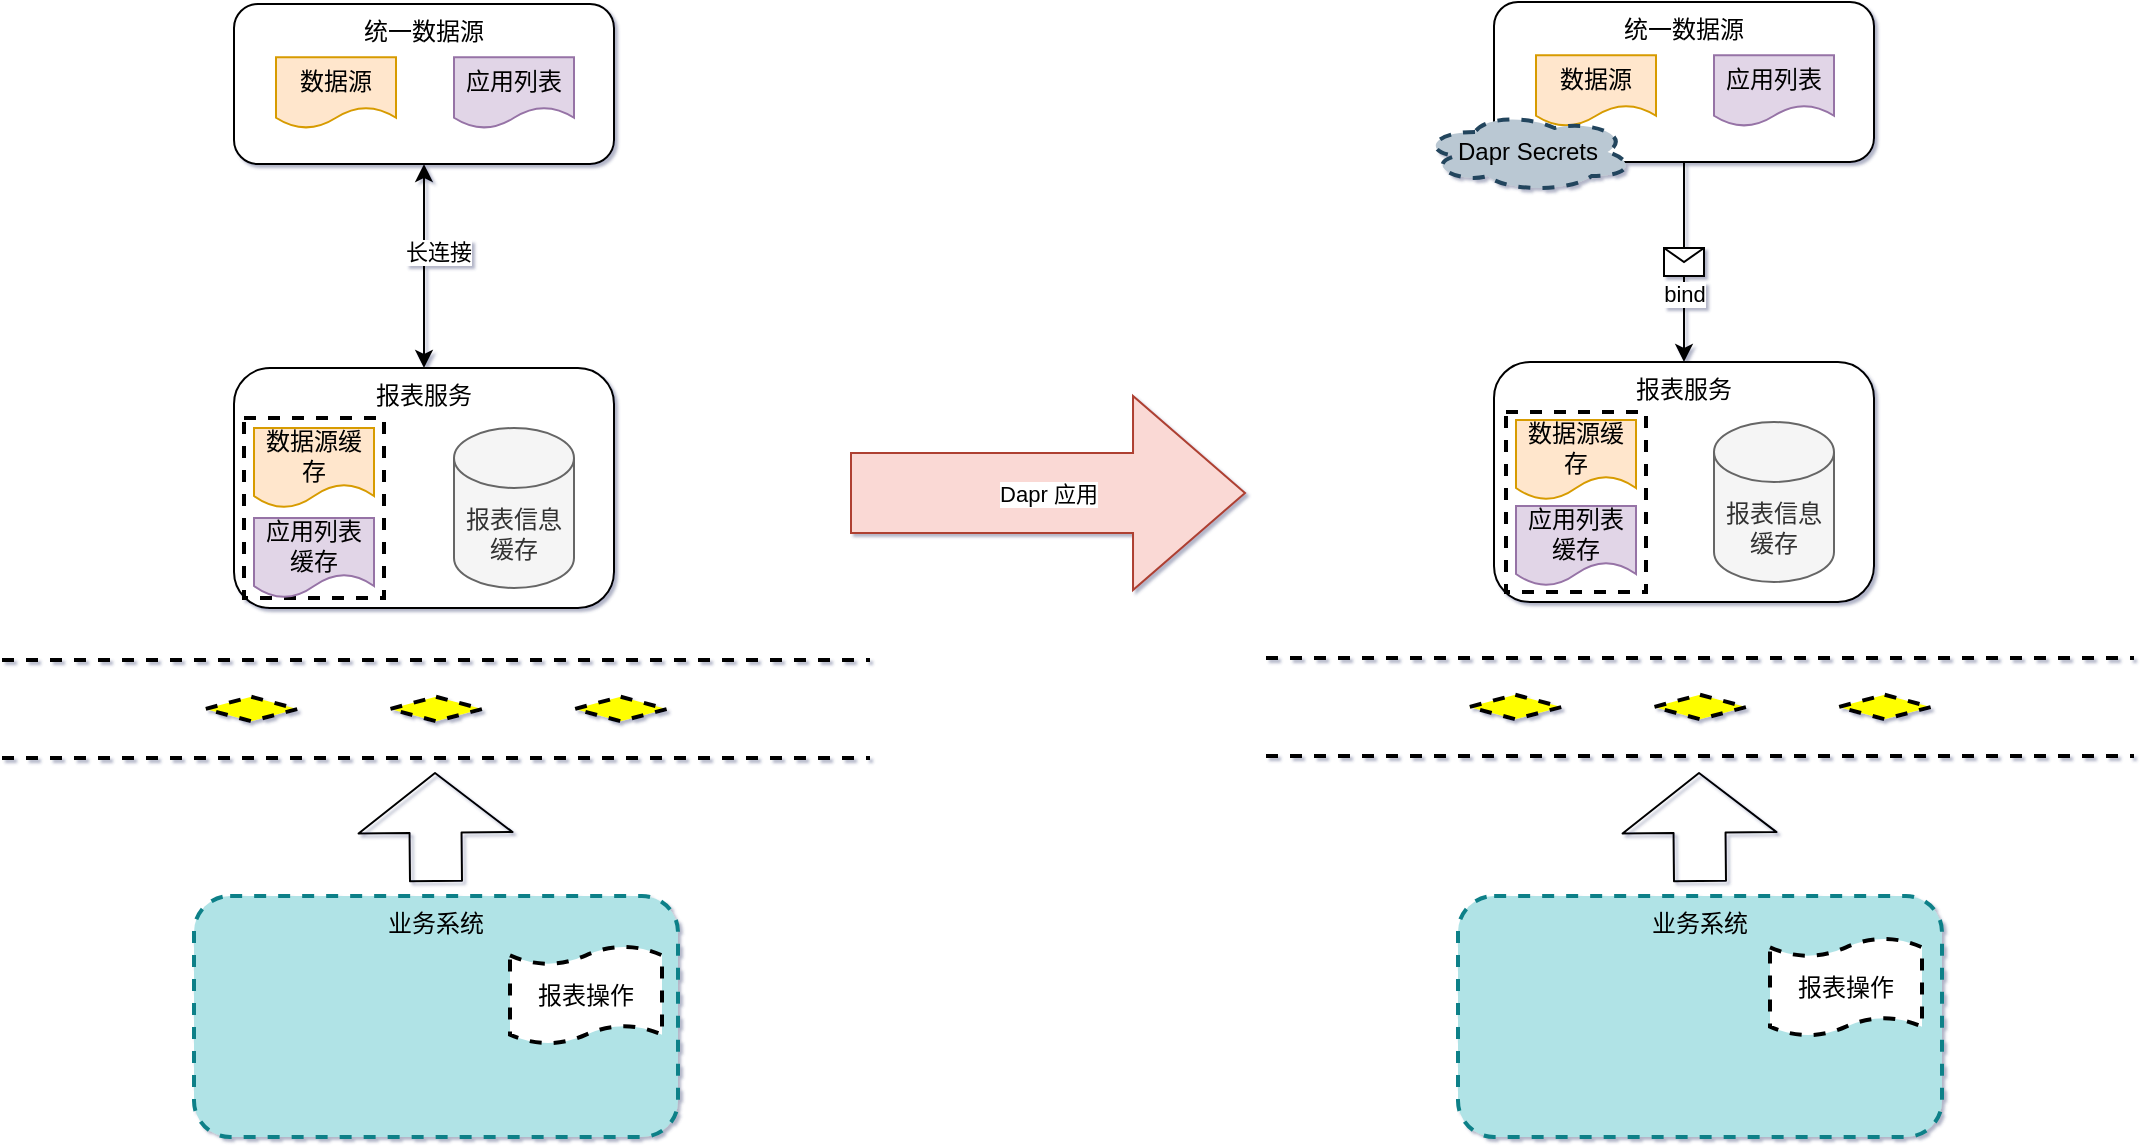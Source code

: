 <mxfile version="16.1.0" type="github">
  <diagram id="7w544GJsyX862CSMcGT0" name="第 1 页">
    <mxGraphModel dx="1397" dy="1972" grid="0" gridSize="10" guides="1" tooltips="1" connect="1" arrows="1" fold="1" page="0" pageScale="1" pageWidth="827" pageHeight="1169" background="none" math="0" shadow="1">
      <root>
        <mxCell id="0" />
        <mxCell id="1" parent="0" />
        <mxCell id="88eacg_ynGGg2qezlieB-27" value="" style="group;" vertex="1" connectable="0" parent="1">
          <mxGeometry x="770" y="-986" width="190" height="120" as="geometry" />
        </mxCell>
        <mxCell id="88eacg_ynGGg2qezlieB-2" value="报表服务" style="rounded=1;whiteSpace=wrap;html=1;verticalAlign=top;" vertex="1" parent="88eacg_ynGGg2qezlieB-27">
          <mxGeometry y="10" width="190" height="120" as="geometry" />
        </mxCell>
        <mxCell id="88eacg_ynGGg2qezlieB-24" value="报表信息缓存" style="shape=cylinder3;whiteSpace=wrap;html=1;boundedLbl=1;backgroundOutline=1;size=15;fillColor=#f5f5f5;fontColor=#333333;strokeColor=#666666;" vertex="1" parent="88eacg_ynGGg2qezlieB-27">
          <mxGeometry x="110" y="40" width="60" height="80" as="geometry" />
        </mxCell>
        <mxCell id="88eacg_ynGGg2qezlieB-63" value="" style="rounded=0;whiteSpace=wrap;html=1;dashed=1;strokeWidth=2;" vertex="1" parent="88eacg_ynGGg2qezlieB-27">
          <mxGeometry x="6" y="35" width="70" height="90" as="geometry" />
        </mxCell>
        <mxCell id="88eacg_ynGGg2qezlieB-61" value="应用列表缓存" style="shape=document;whiteSpace=wrap;html=1;boundedLbl=1;fillColor=#e1d5e7;strokeColor=#9673a6;" vertex="1" parent="88eacg_ynGGg2qezlieB-27">
          <mxGeometry x="11" y="82" width="60" height="40" as="geometry" />
        </mxCell>
        <mxCell id="88eacg_ynGGg2qezlieB-62" value="数据源缓存" style="shape=document;whiteSpace=wrap;html=1;boundedLbl=1;fillColor=#ffe6cc;strokeColor=#d79b00;" vertex="1" parent="88eacg_ynGGg2qezlieB-27">
          <mxGeometry x="11" y="39" width="60" height="40" as="geometry" />
        </mxCell>
        <mxCell id="88eacg_ynGGg2qezlieB-4" value="" style="endArrow=classic;html=1;rounded=0;entryX=0.5;entryY=0;entryDx=0;entryDy=0;exitX=0.5;exitY=1;exitDx=0;exitDy=0;" edge="1" parent="1" source="88eacg_ynGGg2qezlieB-17" target="88eacg_ynGGg2qezlieB-2">
          <mxGeometry relative="1" as="geometry">
            <mxPoint x="562" y="-910" as="sourcePoint" />
            <mxPoint x="672" y="-910.5" as="targetPoint" />
          </mxGeometry>
        </mxCell>
        <mxCell id="88eacg_ynGGg2qezlieB-5" value="" style="shape=message;html=1;outlineConnect=0;" vertex="1" parent="88eacg_ynGGg2qezlieB-4">
          <mxGeometry width="20" height="14" relative="1" as="geometry">
            <mxPoint x="-10" y="-7" as="offset" />
          </mxGeometry>
        </mxCell>
        <mxCell id="88eacg_ynGGg2qezlieB-74" value="bind" style="edgeLabel;html=1;align=center;verticalAlign=middle;resizable=0;points=[];" vertex="1" connectable="0" parent="88eacg_ynGGg2qezlieB-4">
          <mxGeometry x="0.32" relative="1" as="geometry">
            <mxPoint as="offset" />
          </mxGeometry>
        </mxCell>
        <mxCell id="88eacg_ynGGg2qezlieB-28" value="" style="group;" vertex="1" connectable="0" parent="1">
          <mxGeometry x="770" y="-1156" width="190" height="99" as="geometry" />
        </mxCell>
        <mxCell id="88eacg_ynGGg2qezlieB-17" value="统一数据源" style="rounded=1;whiteSpace=wrap;html=1;verticalAlign=top;" vertex="1" parent="88eacg_ynGGg2qezlieB-28">
          <mxGeometry width="190" height="80" as="geometry" />
        </mxCell>
        <mxCell id="88eacg_ynGGg2qezlieB-18" value="数据源" style="shape=document;whiteSpace=wrap;html=1;boundedLbl=1;fillColor=#ffe6cc;strokeColor=#d79b00;" vertex="1" parent="88eacg_ynGGg2qezlieB-28">
          <mxGeometry x="21" y="26.667" width="60" height="35.556" as="geometry" />
        </mxCell>
        <mxCell id="88eacg_ynGGg2qezlieB-19" value="应用列表" style="shape=document;whiteSpace=wrap;html=1;boundedLbl=1;fillColor=#e1d5e7;strokeColor=#9673a6;" vertex="1" parent="88eacg_ynGGg2qezlieB-28">
          <mxGeometry x="110" y="26.667" width="60" height="35.556" as="geometry" />
        </mxCell>
        <mxCell id="88eacg_ynGGg2qezlieB-76" value="Dapr Secrets" style="ellipse;shape=cloud;whiteSpace=wrap;html=1;dashed=1;strokeWidth=2;fillColor=#bac8d3;strokeColor=#23445d;" vertex="1" parent="88eacg_ynGGg2qezlieB-28">
          <mxGeometry x="-36" y="55" width="106" height="40" as="geometry" />
        </mxCell>
        <mxCell id="88eacg_ynGGg2qezlieB-39" value="" style="group;" vertex="1" connectable="0" parent="1">
          <mxGeometry x="140" y="-978" width="190" height="140" as="geometry" />
        </mxCell>
        <mxCell id="88eacg_ynGGg2qezlieB-53" value="" style="group" vertex="1" connectable="0" parent="88eacg_ynGGg2qezlieB-39">
          <mxGeometry y="5" width="190" height="120" as="geometry" />
        </mxCell>
        <mxCell id="88eacg_ynGGg2qezlieB-40" value="报表服务" style="rounded=1;whiteSpace=wrap;html=1;verticalAlign=top;" vertex="1" parent="88eacg_ynGGg2qezlieB-53">
          <mxGeometry width="190" height="120" as="geometry" />
        </mxCell>
        <mxCell id="88eacg_ynGGg2qezlieB-52" value="" style="rounded=0;whiteSpace=wrap;html=1;dashed=1;strokeWidth=2;" vertex="1" parent="88eacg_ynGGg2qezlieB-53">
          <mxGeometry x="5" y="25" width="70" height="90" as="geometry" />
        </mxCell>
        <mxCell id="88eacg_ynGGg2qezlieB-41" value="数据源缓存" style="shape=document;whiteSpace=wrap;html=1;boundedLbl=1;fillColor=#ffe6cc;strokeColor=#d79b00;" vertex="1" parent="88eacg_ynGGg2qezlieB-53">
          <mxGeometry x="10" y="30" width="60" height="40" as="geometry" />
        </mxCell>
        <mxCell id="88eacg_ynGGg2qezlieB-42" value="应用列表缓存" style="shape=document;whiteSpace=wrap;html=1;boundedLbl=1;fillColor=#e1d5e7;strokeColor=#9673a6;" vertex="1" parent="88eacg_ynGGg2qezlieB-53">
          <mxGeometry x="10" y="75" width="60" height="40" as="geometry" />
        </mxCell>
        <mxCell id="88eacg_ynGGg2qezlieB-43" value="报表信息缓存" style="shape=cylinder3;whiteSpace=wrap;html=1;boundedLbl=1;backgroundOutline=1;size=15;fillColor=#f5f5f5;fontColor=#333333;strokeColor=#666666;" vertex="1" parent="88eacg_ynGGg2qezlieB-53">
          <mxGeometry x="110" y="30" width="60" height="80" as="geometry" />
        </mxCell>
        <mxCell id="88eacg_ynGGg2qezlieB-44" value="" style="group;" vertex="1" connectable="0" parent="1">
          <mxGeometry x="140" y="-1155" width="190" height="80" as="geometry" />
        </mxCell>
        <mxCell id="88eacg_ynGGg2qezlieB-45" value="统一数据源" style="rounded=1;whiteSpace=wrap;html=1;verticalAlign=top;" vertex="1" parent="88eacg_ynGGg2qezlieB-44">
          <mxGeometry width="190" height="80" as="geometry" />
        </mxCell>
        <mxCell id="88eacg_ynGGg2qezlieB-46" value="数据源" style="shape=document;whiteSpace=wrap;html=1;boundedLbl=1;fillColor=#ffe6cc;strokeColor=#d79b00;" vertex="1" parent="88eacg_ynGGg2qezlieB-44">
          <mxGeometry x="21" y="26.667" width="60" height="35.556" as="geometry" />
        </mxCell>
        <mxCell id="88eacg_ynGGg2qezlieB-47" value="应用列表" style="shape=document;whiteSpace=wrap;html=1;boundedLbl=1;fillColor=#e1d5e7;strokeColor=#9673a6;" vertex="1" parent="88eacg_ynGGg2qezlieB-44">
          <mxGeometry x="110" y="26.667" width="60" height="35.556" as="geometry" />
        </mxCell>
        <mxCell id="88eacg_ynGGg2qezlieB-48" value="Dapr 应用" style="shape=flexArrow;endArrow=classic;html=1;rounded=0;endWidth=56;endSize=18.33;width=40;fillColor=#fad9d5;strokeColor=#ae4132;" edge="1" parent="1">
          <mxGeometry width="50" height="50" relative="1" as="geometry">
            <mxPoint x="448" y="-910.5" as="sourcePoint" />
            <mxPoint x="646" y="-910.5" as="targetPoint" />
          </mxGeometry>
        </mxCell>
        <mxCell id="88eacg_ynGGg2qezlieB-49" value="" style="endArrow=classic;startArrow=classic;html=1;rounded=0;entryX=0.5;entryY=1;entryDx=0;entryDy=0;exitX=0.5;exitY=0;exitDx=0;exitDy=0;" edge="1" parent="1" source="88eacg_ynGGg2qezlieB-40" target="88eacg_ynGGg2qezlieB-45">
          <mxGeometry width="50" height="50" relative="1" as="geometry">
            <mxPoint x="117" y="-988" as="sourcePoint" />
            <mxPoint x="167" y="-1038" as="targetPoint" />
          </mxGeometry>
        </mxCell>
        <mxCell id="88eacg_ynGGg2qezlieB-51" value="长连接" style="edgeLabel;html=1;align=center;verticalAlign=middle;resizable=0;points=[];" vertex="1" connectable="0" parent="88eacg_ynGGg2qezlieB-49">
          <mxGeometry x="-0.125" y="-3" relative="1" as="geometry">
            <mxPoint x="4" y="-14" as="offset" />
          </mxGeometry>
        </mxCell>
        <mxCell id="88eacg_ynGGg2qezlieB-77" value="" style="verticalLabelPosition=bottom;verticalAlign=top;html=1;shape=mxgraph.flowchart.parallel_mode;pointerEvents=1;dashed=1;strokeWidth=2;" vertex="1" parent="1">
          <mxGeometry x="24" y="-827" width="434" height="49" as="geometry" />
        </mxCell>
        <mxCell id="88eacg_ynGGg2qezlieB-78" value="" style="verticalLabelPosition=bottom;verticalAlign=top;html=1;shape=mxgraph.flowchart.parallel_mode;pointerEvents=1;dashed=1;strokeWidth=2;" vertex="1" parent="1">
          <mxGeometry x="656" y="-828" width="434" height="49" as="geometry" />
        </mxCell>
        <mxCell id="88eacg_ynGGg2qezlieB-79" value="业务系统" style="rounded=1;whiteSpace=wrap;html=1;verticalAlign=top;dashed=1;strokeWidth=2;fillColor=#b0e3e6;strokeColor=#0e8088;" vertex="1" parent="1">
          <mxGeometry x="120" y="-709" width="242" height="120.5" as="geometry" />
        </mxCell>
        <mxCell id="88eacg_ynGGg2qezlieB-82" value="业务系统" style="rounded=1;whiteSpace=wrap;html=1;verticalAlign=top;dashed=1;strokeWidth=2;fillColor=#b0e3e6;strokeColor=#0e8088;" vertex="1" parent="1">
          <mxGeometry x="752" y="-709" width="242" height="120.5" as="geometry" />
        </mxCell>
        <mxCell id="88eacg_ynGGg2qezlieB-83" value="" style="shape=flexArrow;endArrow=classic;html=1;endWidth=50;endSize=9.63;width=26;" edge="1" parent="1">
          <mxGeometry width="50" height="50" relative="1" as="geometry">
            <mxPoint x="241" y="-716" as="sourcePoint" />
            <mxPoint x="240.5" y="-771" as="targetPoint" />
          </mxGeometry>
        </mxCell>
        <mxCell id="88eacg_ynGGg2qezlieB-84" value="" style="shape=flexArrow;endArrow=classic;html=1;endWidth=50;endSize=9.63;width=26;" edge="1" parent="1">
          <mxGeometry width="50" height="50" relative="1" as="geometry">
            <mxPoint x="873" y="-716" as="sourcePoint" />
            <mxPoint x="872.5" y="-771" as="targetPoint" />
          </mxGeometry>
        </mxCell>
        <mxCell id="88eacg_ynGGg2qezlieB-85" value="报表操作" style="shape=tape;whiteSpace=wrap;html=1;strokeWidth=2;size=0.19;dashed=1;" vertex="1" parent="1">
          <mxGeometry x="278" y="-684" width="76" height="49" as="geometry" />
        </mxCell>
        <mxCell id="88eacg_ynGGg2qezlieB-86" value="报表操作" style="shape=tape;whiteSpace=wrap;html=1;strokeWidth=2;size=0.19;dashed=1;" vertex="1" parent="1">
          <mxGeometry x="908" y="-688" width="76" height="49" as="geometry" />
        </mxCell>
      </root>
    </mxGraphModel>
  </diagram>
</mxfile>
